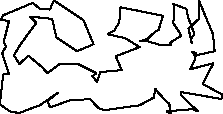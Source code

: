unitsize(0.001cm);
// 24708.1
draw((3477,949)--(3393,782));
draw((3393,782)--(3803,886));
draw((3803,886)--(3613,523));
draw((3613,523)--(3972,329));
draw((3972,329)--(3941,258));
draw((3941,258)--(3230,380));
draw((3230,380)--(3232,324));
draw((3232,324)--(3527,41));
draw((3527,41)--(3431,78));
draw((3431,78)--(2977,39));
draw((2977,39)--(3048,1));
draw((3048,1)--(3019,189));
draw((3019,189)--(3035,152));
draw((3035,152)--(2823,376));
draw((2823,376)--(2779,435));
draw((2779,435)--(2753,283));
draw((2753,283)--(2502,146));
draw((2502,146)--(1878,59));
draw((1878,59)--(1782,93));
draw((1782,93)--(1628,253));
draw((1628,253)--(1280,237));
draw((1280,237)--(923,108));
draw((923,108)--(876,220));
draw((876,220)--(1067,371));
draw((1067,371)--(741,146));
draw((741,146)--(640,110));
draw((640,110)--(374,9));
draw((374,9)--(217,38));
draw((217,38)--(48,154));
draw((48,154)--(48,267));
draw((48,267)--(96,691));
draw((96,691)--(201,693));
draw((201,693)--(78,1066));
draw((78,1066)--(144,1185));
draw((144,1185)--(106,1267));
draw((106,1267)--(198,1632));
draw((198,1632)--(53,1657));
draw((53,1657)--(91,1732));
draw((91,1732)--(618,1953));
draw((618,1953)--(739,1850));
draw((739,1850)--(920,1835));
draw((920,1835)--(989,1997));
draw((989,1997)--(1513,1646));
draw((1513,1646)--(1689,1223));
draw((1689,1223)--(1398,1100));
draw((1398,1100)--(1034,1344));
draw((1034,1344)--(958,1670));
draw((958,1670)--(571,1711));
draw((571,1711)--(678,1599));
draw((678,1599)--(397,1217));
draw((397,1217)--(285,1029));
draw((285,1029)--(382,872));
draw((382,872)--(538,1023));
draw((538,1023)--(765,833));
draw((765,833)--(878,715));
draw((878,715)--(1086,868));
draw((1086,868)--(1419,872));
draw((1419,872)--(1741,712));
draw((1741,712)--(1668,658));
draw((1668,658)--(1754,559));
draw((1754,559)--(1806,733));
draw((1806,733)--(2186,766));
draw((2186,766)--(2081,1011));
draw((2081,1011)--(2503,1172));
draw((2503,1172)--(2243,1332));
draw((2243,1332)--(1937,1400));
draw((1937,1400)--(2053,1461));
draw((2053,1461)--(2143,1611));
draw((2143,1611)--(2164,1874));
draw((2164,1874)--(2445,1820));
draw((2445,1820)--(2916,1724));
draw((2916,1724)--(2835,1472));
draw((2835,1472)--(2790,1457));
draw((2790,1457)--(2643,1320));
draw((2643,1320)--(2502,1274));
draw((2502,1274)--(2609,1286));
draw((2609,1286)--(2849,1214));
draw((2849,1214)--(3061,1211));
draw((3061,1211)--(3029,1242));
draw((3029,1242)--(3239,1376));
draw((3239,1376)--(3098,1594));
draw((3098,1594)--(3105,1823));
draw((3105,1823)--(3104,1931));
draw((3104,1931)--(3083,1938));
draw((3083,1938)--(3326,1846));
draw((3326,1846)--(3359,1693));
draw((3359,1693)--(3468,1404));
draw((3468,1404)--(3404,1307));
draw((3404,1307)--(3423,1241));
draw((3423,1241)--(3364,1498));
draw((3364,1498)--(3551,1673));
draw((3551,1673)--(3548,1999));
draw((3548,1999)--(3646,1758));
draw((3646,1758)--(3702,1624));
draw((3702,1624)--(3796,1401));
draw((3796,1401)--(3825,1101));
draw((3825,1101)--(3479,1023));
draw((3479,1023)--(3430,1088));
draw((3430,1088)--(3502,1067));
draw((3502,1067)--(3477,949));
